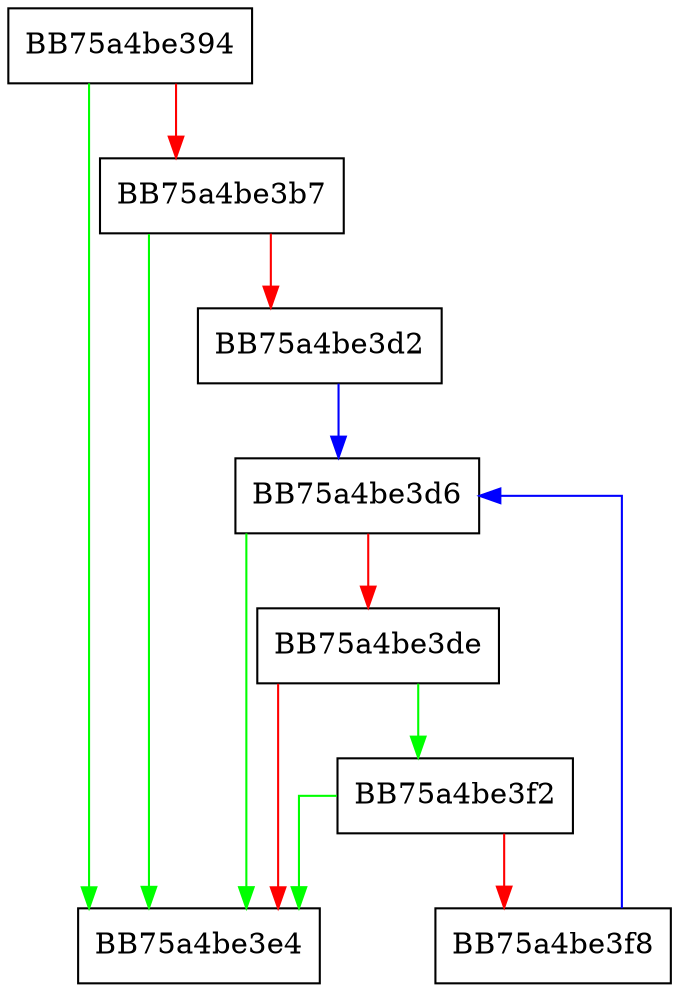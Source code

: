 digraph SkipVolumePart {
  node [shape="box"];
  graph [splines=ortho];
  BB75a4be394 -> BB75a4be3e4 [color="green"];
  BB75a4be394 -> BB75a4be3b7 [color="red"];
  BB75a4be3b7 -> BB75a4be3e4 [color="green"];
  BB75a4be3b7 -> BB75a4be3d2 [color="red"];
  BB75a4be3d2 -> BB75a4be3d6 [color="blue"];
  BB75a4be3d6 -> BB75a4be3e4 [color="green"];
  BB75a4be3d6 -> BB75a4be3de [color="red"];
  BB75a4be3de -> BB75a4be3f2 [color="green"];
  BB75a4be3de -> BB75a4be3e4 [color="red"];
  BB75a4be3f2 -> BB75a4be3e4 [color="green"];
  BB75a4be3f2 -> BB75a4be3f8 [color="red"];
  BB75a4be3f8 -> BB75a4be3d6 [color="blue"];
}
